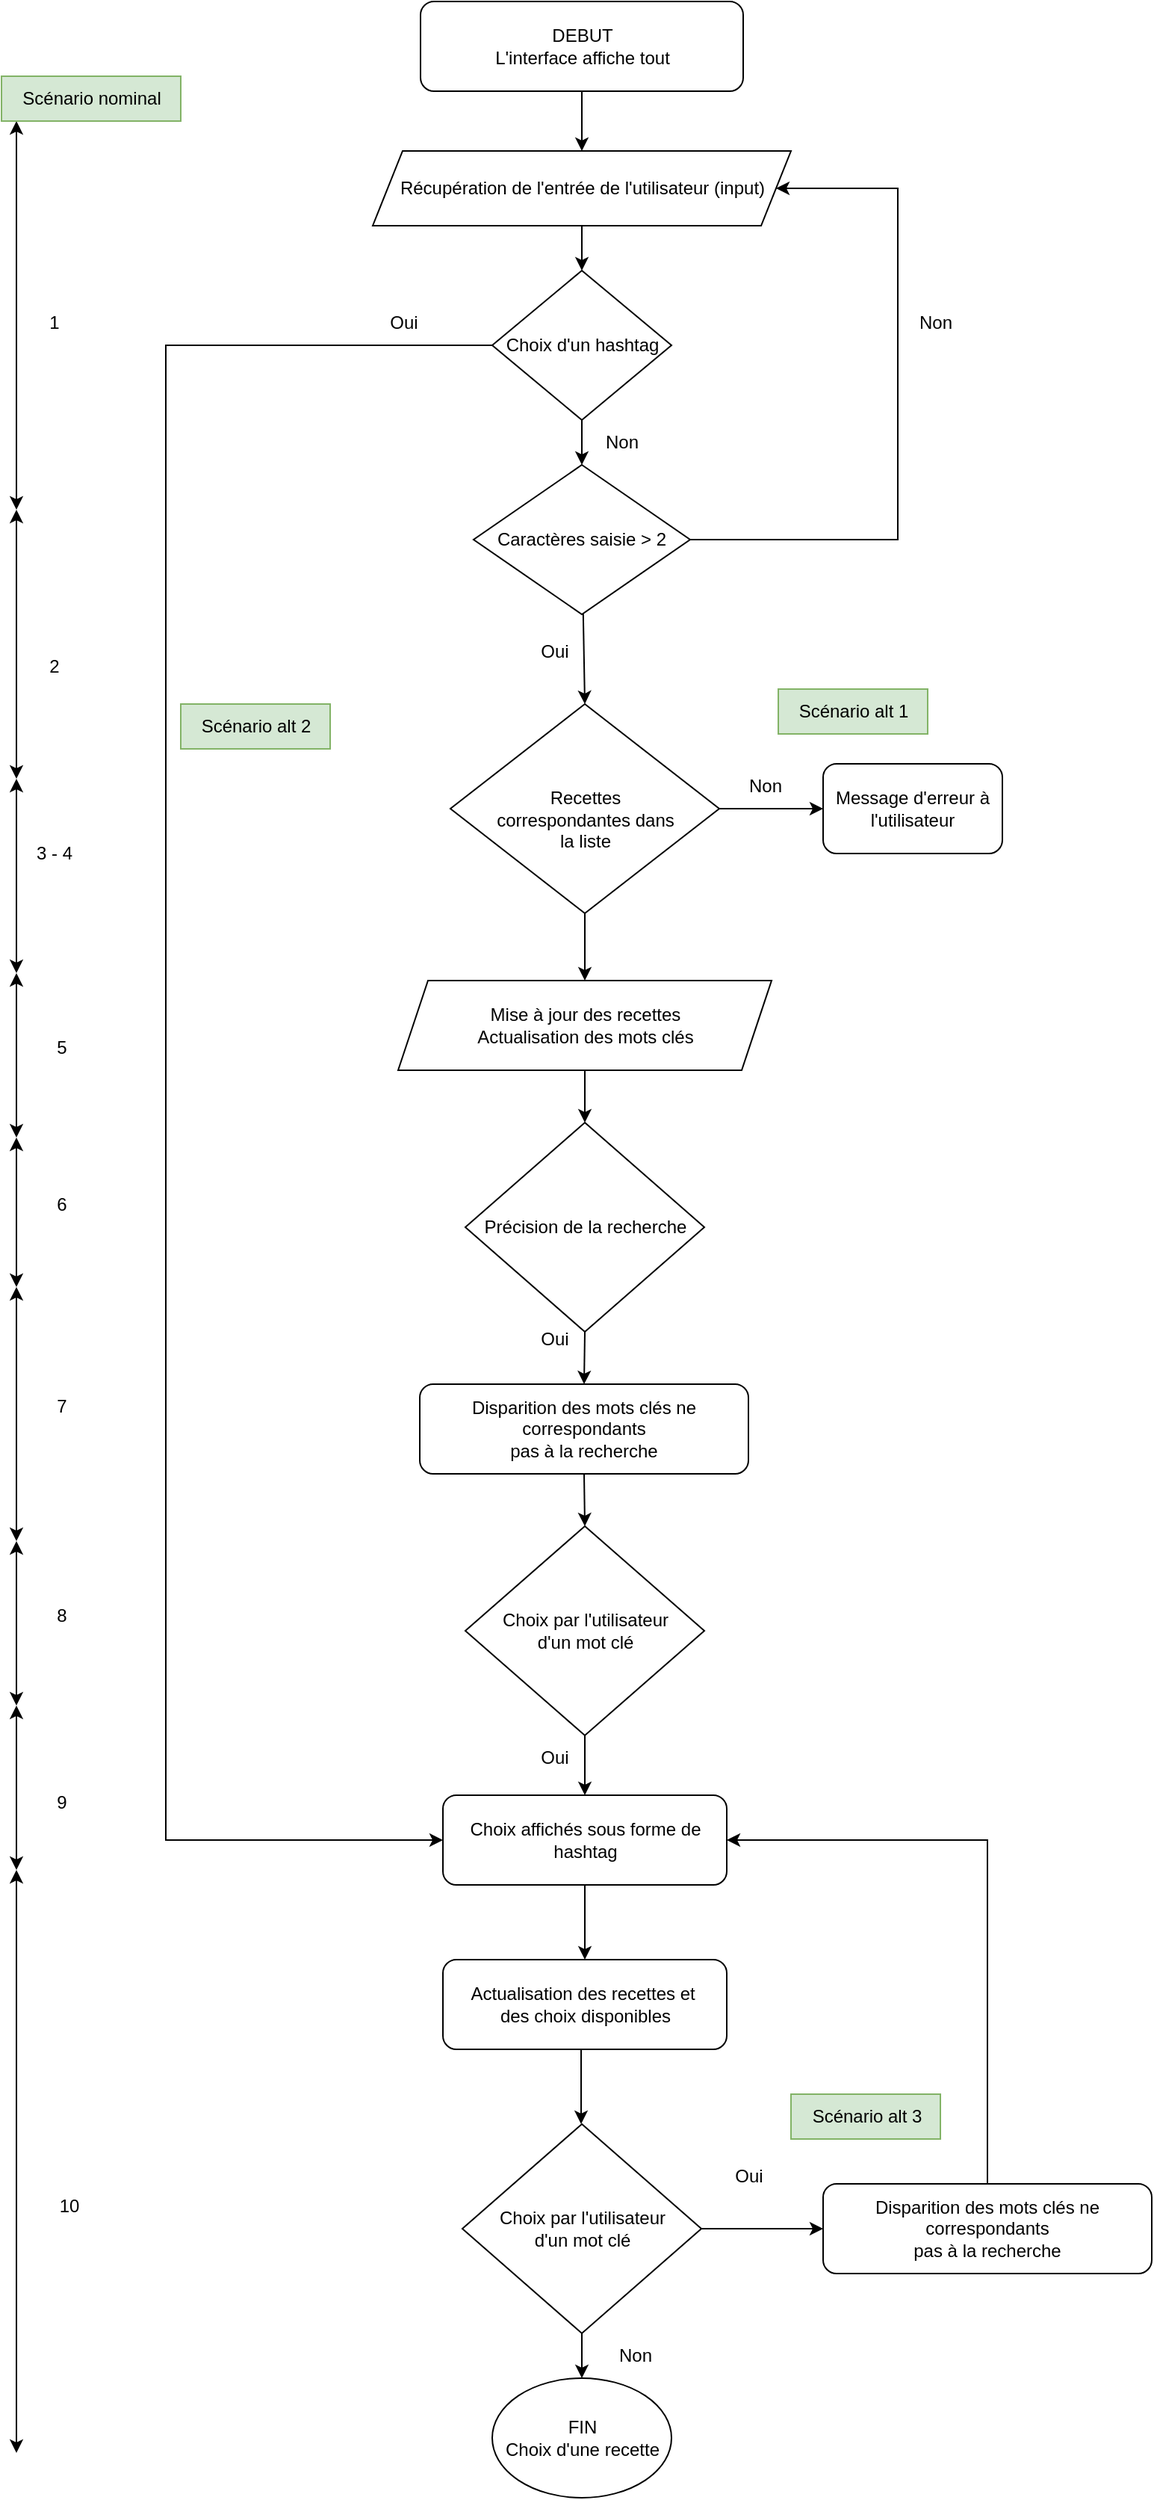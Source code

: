 <mxfile version="20.5.1" type="github">
  <diagram id="zSLrW9iclxR0P2SrXjDv" name="Page-1">
    <mxGraphModel dx="782" dy="432" grid="1" gridSize="10" guides="1" tooltips="1" connect="1" arrows="1" fold="1" page="1" pageScale="1" pageWidth="827" pageHeight="1169" background="none" math="0" shadow="0">
      <root>
        <mxCell id="0" />
        <mxCell id="1" parent="0" />
        <mxCell id="fAVFCxH8SQh7ahzYsibG-3" value="" style="endArrow=classic;html=1;rounded=0;exitX=0.5;exitY=1;exitDx=0;exitDy=0;entryX=0.5;entryY=0;entryDx=0;entryDy=0;" edge="1" parent="1" source="fAVFCxH8SQh7ahzYsibG-42" target="fAVFCxH8SQh7ahzYsibG-4">
          <mxGeometry width="50" height="50" relative="1" as="geometry">
            <mxPoint x="404.5" y="100" as="sourcePoint" />
            <mxPoint x="400" y="100" as="targetPoint" />
          </mxGeometry>
        </mxCell>
        <mxCell id="fAVFCxH8SQh7ahzYsibG-4" value="Récupération de l&#39;entrée de l&#39;utilisateur (input)" style="shape=parallelogram;perimeter=parallelogramPerimeter;whiteSpace=wrap;html=1;fixedSize=1;" vertex="1" parent="1">
          <mxGeometry x="258.5" y="100" width="280" height="50" as="geometry" />
        </mxCell>
        <mxCell id="fAVFCxH8SQh7ahzYsibG-8" value="Non" style="text;html=1;align=center;verticalAlign=middle;resizable=0;points=[];autosize=1;strokeColor=none;fillColor=none;rotation=0;" vertex="1" parent="1">
          <mxGeometry x="610" y="200" width="50" height="30" as="geometry" />
        </mxCell>
        <mxCell id="fAVFCxH8SQh7ahzYsibG-22" value="" style="endArrow=classic;html=1;rounded=0;entryX=0.5;entryY=0;entryDx=0;entryDy=0;startArrow=none;" edge="1" parent="1" source="fAVFCxH8SQh7ahzYsibG-6" target="fAVFCxH8SQh7ahzYsibG-23">
          <mxGeometry width="50" height="50" relative="1" as="geometry">
            <mxPoint x="404.5" y="400" as="sourcePoint" />
            <mxPoint x="404.5" y="450" as="targetPoint" />
          </mxGeometry>
        </mxCell>
        <mxCell id="fAVFCxH8SQh7ahzYsibG-23" value="&lt;br&gt;Recettes&lt;br&gt;correspondantes dans&lt;br&gt;la liste" style="rhombus;whiteSpace=wrap;html=1;" vertex="1" parent="1">
          <mxGeometry x="310.5" y="470" width="180" height="140" as="geometry" />
        </mxCell>
        <mxCell id="fAVFCxH8SQh7ahzYsibG-26" value="Non" style="text;html=1;align=center;verticalAlign=middle;resizable=0;points=[];autosize=1;strokeColor=none;fillColor=none;rotation=0;" vertex="1" parent="1">
          <mxGeometry x="495.5" y="510" width="50" height="30" as="geometry" />
        </mxCell>
        <mxCell id="fAVFCxH8SQh7ahzYsibG-42" value="DEBUT&lt;br&gt;L&#39;interface affiche tout" style="rounded=1;whiteSpace=wrap;html=1;" vertex="1" parent="1">
          <mxGeometry x="290.5" width="216" height="60" as="geometry" />
        </mxCell>
        <mxCell id="fAVFCxH8SQh7ahzYsibG-43" value="" style="endArrow=classic;html=1;rounded=0;exitX=1;exitY=0.5;exitDx=0;exitDy=0;entryX=0;entryY=0.5;entryDx=0;entryDy=0;" edge="1" parent="1" source="fAVFCxH8SQh7ahzYsibG-23" target="fAVFCxH8SQh7ahzYsibG-44">
          <mxGeometry width="50" height="50" relative="1" as="geometry">
            <mxPoint x="340" y="519.5" as="sourcePoint" />
            <mxPoint x="530" y="620" as="targetPoint" />
          </mxGeometry>
        </mxCell>
        <mxCell id="fAVFCxH8SQh7ahzYsibG-44" value="Message d&#39;erreur à l&#39;utilisateur" style="rounded=1;whiteSpace=wrap;html=1;" vertex="1" parent="1">
          <mxGeometry x="560" y="510" width="120" height="60" as="geometry" />
        </mxCell>
        <mxCell id="fAVFCxH8SQh7ahzYsibG-6" value="Caractères saisie &amp;gt; 2" style="rhombus;whiteSpace=wrap;html=1;" vertex="1" parent="1">
          <mxGeometry x="326" y="310" width="145" height="100" as="geometry" />
        </mxCell>
        <mxCell id="fAVFCxH8SQh7ahzYsibG-48" value="" style="endArrow=classic;html=1;rounded=0;exitX=1;exitY=0.5;exitDx=0;exitDy=0;entryX=1;entryY=0.5;entryDx=0;entryDy=0;" edge="1" parent="1" source="fAVFCxH8SQh7ahzYsibG-6" target="fAVFCxH8SQh7ahzYsibG-4">
          <mxGeometry width="50" height="50" relative="1" as="geometry">
            <mxPoint x="530" y="430" as="sourcePoint" />
            <mxPoint x="580" y="380" as="targetPoint" />
            <Array as="points">
              <mxPoint x="610" y="360" />
              <mxPoint x="610" y="125" />
            </Array>
          </mxGeometry>
        </mxCell>
        <mxCell id="fAVFCxH8SQh7ahzYsibG-49" value="Oui" style="text;html=1;align=center;verticalAlign=middle;resizable=0;points=[];autosize=1;strokeColor=none;fillColor=none;rotation=0;" vertex="1" parent="1">
          <mxGeometry x="360" y="420" width="40" height="30" as="geometry" />
        </mxCell>
        <mxCell id="fAVFCxH8SQh7ahzYsibG-52" value="Précision de la recherche" style="rhombus;whiteSpace=wrap;html=1;" vertex="1" parent="1">
          <mxGeometry x="320.5" y="750" width="160" height="140" as="geometry" />
        </mxCell>
        <mxCell id="fAVFCxH8SQh7ahzYsibG-53" value="" style="endArrow=classic;startArrow=classic;html=1;rounded=0;" edge="1" parent="1">
          <mxGeometry width="50" height="50" relative="1" as="geometry">
            <mxPoint x="20" y="340" as="sourcePoint" />
            <mxPoint x="20" y="80" as="targetPoint" />
          </mxGeometry>
        </mxCell>
        <mxCell id="fAVFCxH8SQh7ahzYsibG-54" value="Scénario nominal" style="text;html=1;align=center;verticalAlign=middle;resizable=0;points=[];autosize=1;strokeColor=#82b366;fillColor=#d5e8d4;" vertex="1" parent="1">
          <mxGeometry x="10" y="50" width="120" height="30" as="geometry" />
        </mxCell>
        <mxCell id="fAVFCxH8SQh7ahzYsibG-55" value="1" style="text;html=1;align=center;verticalAlign=middle;resizable=0;points=[];autosize=1;strokeColor=none;fillColor=none;" vertex="1" parent="1">
          <mxGeometry x="30" y="200" width="30" height="30" as="geometry" />
        </mxCell>
        <mxCell id="fAVFCxH8SQh7ahzYsibG-56" value="" style="endArrow=classic;startArrow=classic;html=1;rounded=0;" edge="1" parent="1">
          <mxGeometry width="50" height="50" relative="1" as="geometry">
            <mxPoint x="20" y="520" as="sourcePoint" />
            <mxPoint x="20" y="340" as="targetPoint" />
          </mxGeometry>
        </mxCell>
        <mxCell id="fAVFCxH8SQh7ahzYsibG-57" value="2" style="text;html=1;align=center;verticalAlign=middle;resizable=0;points=[];autosize=1;strokeColor=none;fillColor=none;" vertex="1" parent="1">
          <mxGeometry x="30" y="430" width="30" height="30" as="geometry" />
        </mxCell>
        <mxCell id="fAVFCxH8SQh7ahzYsibG-58" value="" style="endArrow=classic;startArrow=classic;html=1;rounded=0;" edge="1" parent="1">
          <mxGeometry width="50" height="50" relative="1" as="geometry">
            <mxPoint x="20" y="650" as="sourcePoint" />
            <mxPoint x="20" y="520" as="targetPoint" />
          </mxGeometry>
        </mxCell>
        <mxCell id="fAVFCxH8SQh7ahzYsibG-59" value="3 - 4" style="text;html=1;align=center;verticalAlign=middle;resizable=0;points=[];autosize=1;strokeColor=none;fillColor=none;" vertex="1" parent="1">
          <mxGeometry x="20" y="555" width="50" height="30" as="geometry" />
        </mxCell>
        <mxCell id="fAVFCxH8SQh7ahzYsibG-61" value="" style="endArrow=classic;startArrow=classic;html=1;rounded=0;" edge="1" parent="1">
          <mxGeometry width="50" height="50" relative="1" as="geometry">
            <mxPoint x="20" y="760" as="sourcePoint" />
            <mxPoint x="20" y="650" as="targetPoint" />
          </mxGeometry>
        </mxCell>
        <mxCell id="fAVFCxH8SQh7ahzYsibG-62" value="5" style="text;html=1;align=center;verticalAlign=middle;resizable=0;points=[];autosize=1;strokeColor=none;fillColor=none;" vertex="1" parent="1">
          <mxGeometry x="35" y="685" width="30" height="30" as="geometry" />
        </mxCell>
        <mxCell id="fAVFCxH8SQh7ahzYsibG-64" value="" style="endArrow=classic;html=1;rounded=0;entryX=0.5;entryY=0;entryDx=0;entryDy=0;exitX=0.5;exitY=1;exitDx=0;exitDy=0;" edge="1" parent="1" source="fAVFCxH8SQh7ahzYsibG-52" target="fAVFCxH8SQh7ahzYsibG-69">
          <mxGeometry width="50" height="50" relative="1" as="geometry">
            <mxPoint x="552.5" y="800" as="sourcePoint" />
            <mxPoint x="398.5" y="790" as="targetPoint" />
          </mxGeometry>
        </mxCell>
        <mxCell id="fAVFCxH8SQh7ahzYsibG-69" value="Disparition des mots clés ne correspondants&lt;br&gt;pas à la recherche" style="rounded=1;whiteSpace=wrap;html=1;" vertex="1" parent="1">
          <mxGeometry x="290" y="925" width="220" height="60" as="geometry" />
        </mxCell>
        <mxCell id="fAVFCxH8SQh7ahzYsibG-70" value="Oui" style="text;html=1;align=center;verticalAlign=middle;resizable=0;points=[];autosize=1;strokeColor=none;fillColor=none;rotation=0;" vertex="1" parent="1">
          <mxGeometry x="360" y="880" width="40" height="30" as="geometry" />
        </mxCell>
        <mxCell id="fAVFCxH8SQh7ahzYsibG-71" value="" style="endArrow=classic;startArrow=classic;html=1;rounded=0;" edge="1" parent="1">
          <mxGeometry width="50" height="50" relative="1" as="geometry">
            <mxPoint x="20" y="860" as="sourcePoint" />
            <mxPoint x="20" y="760" as="targetPoint" />
          </mxGeometry>
        </mxCell>
        <mxCell id="fAVFCxH8SQh7ahzYsibG-72" value="6" style="text;html=1;align=center;verticalAlign=middle;resizable=0;points=[];autosize=1;strokeColor=none;fillColor=none;" vertex="1" parent="1">
          <mxGeometry x="35" y="790" width="30" height="30" as="geometry" />
        </mxCell>
        <mxCell id="fAVFCxH8SQh7ahzYsibG-73" value="Choix par l&#39;utilisateur&lt;br&gt;d&#39;un mot clé" style="rhombus;whiteSpace=wrap;html=1;" vertex="1" parent="1">
          <mxGeometry x="320.5" y="1020" width="160" height="140" as="geometry" />
        </mxCell>
        <mxCell id="fAVFCxH8SQh7ahzYsibG-74" value="" style="endArrow=classic;html=1;rounded=0;entryX=0.5;entryY=0;entryDx=0;entryDy=0;exitX=0.5;exitY=1;exitDx=0;exitDy=0;" edge="1" parent="1" source="fAVFCxH8SQh7ahzYsibG-69" target="fAVFCxH8SQh7ahzYsibG-73">
          <mxGeometry width="50" height="50" relative="1" as="geometry">
            <mxPoint x="408.5" y="770" as="sourcePoint" />
            <mxPoint x="408.5" y="800" as="targetPoint" />
          </mxGeometry>
        </mxCell>
        <mxCell id="fAVFCxH8SQh7ahzYsibG-76" value="" style="endArrow=classic;startArrow=classic;html=1;rounded=0;" edge="1" parent="1">
          <mxGeometry width="50" height="50" relative="1" as="geometry">
            <mxPoint x="20" y="1030" as="sourcePoint" />
            <mxPoint x="20" y="860" as="targetPoint" />
          </mxGeometry>
        </mxCell>
        <mxCell id="fAVFCxH8SQh7ahzYsibG-77" value="7" style="text;html=1;align=center;verticalAlign=middle;resizable=0;points=[];autosize=1;strokeColor=none;fillColor=none;" vertex="1" parent="1">
          <mxGeometry x="35" y="925" width="30" height="30" as="geometry" />
        </mxCell>
        <mxCell id="fAVFCxH8SQh7ahzYsibG-78" value="Choix affichés sous forme de hashtag" style="rounded=1;whiteSpace=wrap;html=1;" vertex="1" parent="1">
          <mxGeometry x="305.5" y="1200" width="190" height="60" as="geometry" />
        </mxCell>
        <mxCell id="fAVFCxH8SQh7ahzYsibG-79" value="" style="endArrow=classic;html=1;rounded=0;entryX=0.5;entryY=0;entryDx=0;entryDy=0;exitX=0.5;exitY=1;exitDx=0;exitDy=0;" edge="1" parent="1" source="fAVFCxH8SQh7ahzYsibG-73" target="fAVFCxH8SQh7ahzYsibG-78">
          <mxGeometry width="50" height="50" relative="1" as="geometry">
            <mxPoint x="406.5" y="860" as="sourcePoint" />
            <mxPoint x="406.5" y="900" as="targetPoint" />
          </mxGeometry>
        </mxCell>
        <mxCell id="fAVFCxH8SQh7ahzYsibG-80" value="" style="endArrow=classic;startArrow=classic;html=1;rounded=0;" edge="1" parent="1">
          <mxGeometry width="50" height="50" relative="1" as="geometry">
            <mxPoint x="20" y="1140" as="sourcePoint" />
            <mxPoint x="20" y="1030" as="targetPoint" />
          </mxGeometry>
        </mxCell>
        <mxCell id="fAVFCxH8SQh7ahzYsibG-81" value="8" style="text;html=1;align=center;verticalAlign=middle;resizable=0;points=[];autosize=1;strokeColor=none;fillColor=none;" vertex="1" parent="1">
          <mxGeometry x="35" y="1065" width="30" height="30" as="geometry" />
        </mxCell>
        <mxCell id="fAVFCxH8SQh7ahzYsibG-82" value="Oui" style="text;html=1;align=center;verticalAlign=middle;resizable=0;points=[];autosize=1;strokeColor=none;fillColor=none;rotation=0;" vertex="1" parent="1">
          <mxGeometry x="360" y="1160" width="40" height="30" as="geometry" />
        </mxCell>
        <mxCell id="fAVFCxH8SQh7ahzYsibG-83" value="" style="endArrow=classic;startArrow=classic;html=1;rounded=0;" edge="1" parent="1">
          <mxGeometry width="50" height="50" relative="1" as="geometry">
            <mxPoint x="20" y="1250" as="sourcePoint" />
            <mxPoint x="20" y="1140" as="targetPoint" />
          </mxGeometry>
        </mxCell>
        <mxCell id="fAVFCxH8SQh7ahzYsibG-84" value="9" style="text;html=1;align=center;verticalAlign=middle;resizable=0;points=[];autosize=1;strokeColor=none;fillColor=none;" vertex="1" parent="1">
          <mxGeometry x="35" y="1190" width="30" height="30" as="geometry" />
        </mxCell>
        <mxCell id="fAVFCxH8SQh7ahzYsibG-85" value="Actualisation des recettes et&amp;nbsp;&lt;br&gt;des choix disponibles" style="rounded=1;whiteSpace=wrap;html=1;" vertex="1" parent="1">
          <mxGeometry x="305.5" y="1310" width="190" height="60" as="geometry" />
        </mxCell>
        <mxCell id="fAVFCxH8SQh7ahzYsibG-86" value="" style="endArrow=classic;html=1;rounded=0;entryX=0.5;entryY=0;entryDx=0;entryDy=0;exitX=0.5;exitY=1;exitDx=0;exitDy=0;" edge="1" parent="1" source="fAVFCxH8SQh7ahzYsibG-78" target="fAVFCxH8SQh7ahzYsibG-85">
          <mxGeometry width="50" height="50" relative="1" as="geometry">
            <mxPoint x="406.5" y="1040" as="sourcePoint" />
            <mxPoint x="406.5" y="1070" as="targetPoint" />
          </mxGeometry>
        </mxCell>
        <mxCell id="fAVFCxH8SQh7ahzYsibG-87" value="" style="endArrow=classic;startArrow=classic;html=1;rounded=0;" edge="1" parent="1">
          <mxGeometry width="50" height="50" relative="1" as="geometry">
            <mxPoint x="20" y="1640" as="sourcePoint" />
            <mxPoint x="20" y="1250" as="targetPoint" />
          </mxGeometry>
        </mxCell>
        <mxCell id="fAVFCxH8SQh7ahzYsibG-88" value="10" style="text;html=1;align=center;verticalAlign=middle;resizable=0;points=[];autosize=1;strokeColor=none;fillColor=none;" vertex="1" parent="1">
          <mxGeometry x="35" y="1460" width="40" height="30" as="geometry" />
        </mxCell>
        <mxCell id="fAVFCxH8SQh7ahzYsibG-89" value="FIN&lt;br&gt;Choix d&#39;une recette" style="ellipse;whiteSpace=wrap;html=1;" vertex="1" parent="1">
          <mxGeometry x="338.5" y="1590" width="120" height="80" as="geometry" />
        </mxCell>
        <mxCell id="fAVFCxH8SQh7ahzYsibG-93" value="Mise à jour des recettes&lt;br&gt;Actualisation des mots clés" style="shape=parallelogram;perimeter=parallelogramPerimeter;whiteSpace=wrap;html=1;fixedSize=1;" vertex="1" parent="1">
          <mxGeometry x="275.5" y="655" width="250" height="60" as="geometry" />
        </mxCell>
        <mxCell id="fAVFCxH8SQh7ahzYsibG-95" value="" style="endArrow=classic;html=1;rounded=0;entryX=0.5;entryY=0;entryDx=0;entryDy=0;exitX=0.5;exitY=1;exitDx=0;exitDy=0;" edge="1" parent="1" source="fAVFCxH8SQh7ahzYsibG-23" target="fAVFCxH8SQh7ahzYsibG-93">
          <mxGeometry width="50" height="50" relative="1" as="geometry">
            <mxPoint x="420" y="620" as="sourcePoint" />
            <mxPoint x="340" y="470" as="targetPoint" />
          </mxGeometry>
        </mxCell>
        <mxCell id="fAVFCxH8SQh7ahzYsibG-96" value="Choix d&#39;un hashtag" style="rhombus;whiteSpace=wrap;html=1;" vertex="1" parent="1">
          <mxGeometry x="338.5" y="180" width="120" height="100" as="geometry" />
        </mxCell>
        <mxCell id="fAVFCxH8SQh7ahzYsibG-97" value="" style="endArrow=classic;html=1;rounded=0;exitX=0.5;exitY=1;exitDx=0;exitDy=0;entryX=0.5;entryY=0;entryDx=0;entryDy=0;" edge="1" parent="1" source="fAVFCxH8SQh7ahzYsibG-4" target="fAVFCxH8SQh7ahzYsibG-96">
          <mxGeometry width="50" height="50" relative="1" as="geometry">
            <mxPoint x="350" y="160" as="sourcePoint" />
            <mxPoint x="350" y="200" as="targetPoint" />
          </mxGeometry>
        </mxCell>
        <mxCell id="fAVFCxH8SQh7ahzYsibG-98" value="" style="endArrow=classic;html=1;rounded=0;exitX=0.5;exitY=1;exitDx=0;exitDy=0;entryX=0.5;entryY=0;entryDx=0;entryDy=0;" edge="1" parent="1" source="fAVFCxH8SQh7ahzYsibG-96" target="fAVFCxH8SQh7ahzYsibG-6">
          <mxGeometry width="50" height="50" relative="1" as="geometry">
            <mxPoint x="418.5" y="80" as="sourcePoint" />
            <mxPoint x="418.5" y="120" as="targetPoint" />
          </mxGeometry>
        </mxCell>
        <mxCell id="fAVFCxH8SQh7ahzYsibG-99" value="Oui" style="text;html=1;align=center;verticalAlign=middle;resizable=0;points=[];autosize=1;strokeColor=none;fillColor=none;rotation=0;" vertex="1" parent="1">
          <mxGeometry x="258.5" y="200" width="40" height="30" as="geometry" />
        </mxCell>
        <mxCell id="fAVFCxH8SQh7ahzYsibG-101" value="Non" style="text;html=1;align=center;verticalAlign=middle;resizable=0;points=[];autosize=1;strokeColor=none;fillColor=none;rotation=0;" vertex="1" parent="1">
          <mxGeometry x="400" y="280" width="50" height="30" as="geometry" />
        </mxCell>
        <mxCell id="fAVFCxH8SQh7ahzYsibG-102" value="Scénario alt 1" style="text;html=1;align=center;verticalAlign=middle;resizable=0;points=[];autosize=1;strokeColor=#82b366;fillColor=#d5e8d4;" vertex="1" parent="1">
          <mxGeometry x="530" y="460" width="100" height="30" as="geometry" />
        </mxCell>
        <mxCell id="fAVFCxH8SQh7ahzYsibG-104" value="" style="endArrow=classic;html=1;rounded=0;exitX=0;exitY=0.5;exitDx=0;exitDy=0;entryX=0;entryY=0.5;entryDx=0;entryDy=0;" edge="1" parent="1" source="fAVFCxH8SQh7ahzYsibG-96" target="fAVFCxH8SQh7ahzYsibG-78">
          <mxGeometry width="50" height="50" relative="1" as="geometry">
            <mxPoint x="290" y="220" as="sourcePoint" />
            <mxPoint x="340" y="170" as="targetPoint" />
            <Array as="points">
              <mxPoint x="120" y="230" />
              <mxPoint x="120" y="1230" />
            </Array>
          </mxGeometry>
        </mxCell>
        <mxCell id="fAVFCxH8SQh7ahzYsibG-105" value="" style="endArrow=classic;html=1;rounded=0;entryX=0.5;entryY=0;entryDx=0;entryDy=0;exitX=0.5;exitY=1;exitDx=0;exitDy=0;" edge="1" parent="1" source="fAVFCxH8SQh7ahzYsibG-93" target="fAVFCxH8SQh7ahzYsibG-52">
          <mxGeometry width="50" height="50" relative="1" as="geometry">
            <mxPoint x="410.5" y="620" as="sourcePoint" />
            <mxPoint x="410.5" y="665" as="targetPoint" />
          </mxGeometry>
        </mxCell>
        <mxCell id="fAVFCxH8SQh7ahzYsibG-106" value="Scénario alt 2" style="text;html=1;align=center;verticalAlign=middle;resizable=0;points=[];autosize=1;strokeColor=#82b366;fillColor=#d5e8d4;" vertex="1" parent="1">
          <mxGeometry x="130" y="470" width="100" height="30" as="geometry" />
        </mxCell>
        <mxCell id="fAVFCxH8SQh7ahzYsibG-108" value="Choix par l&#39;utilisateur&lt;br&gt;d&#39;un mot clé" style="rhombus;whiteSpace=wrap;html=1;" vertex="1" parent="1">
          <mxGeometry x="318.5" y="1420" width="160" height="140" as="geometry" />
        </mxCell>
        <mxCell id="fAVFCxH8SQh7ahzYsibG-109" value="" style="endArrow=classic;html=1;rounded=0;entryX=0.5;entryY=0;entryDx=0;entryDy=0;exitX=0.5;exitY=1;exitDx=0;exitDy=0;" edge="1" parent="1">
          <mxGeometry width="50" height="50" relative="1" as="geometry">
            <mxPoint x="398" y="1370" as="sourcePoint" />
            <mxPoint x="398" y="1420" as="targetPoint" />
          </mxGeometry>
        </mxCell>
        <mxCell id="fAVFCxH8SQh7ahzYsibG-110" value="" style="endArrow=classic;html=1;rounded=0;entryX=0.5;entryY=0;entryDx=0;entryDy=0;exitX=0.5;exitY=1;exitDx=0;exitDy=0;" edge="1" parent="1" source="fAVFCxH8SQh7ahzYsibG-108" target="fAVFCxH8SQh7ahzYsibG-89">
          <mxGeometry width="50" height="50" relative="1" as="geometry">
            <mxPoint x="450" y="1550" as="sourcePoint" />
            <mxPoint x="450" y="1600" as="targetPoint" />
          </mxGeometry>
        </mxCell>
        <mxCell id="fAVFCxH8SQh7ahzYsibG-111" value="Oui" style="text;html=1;align=center;verticalAlign=middle;resizable=0;points=[];autosize=1;strokeColor=none;fillColor=none;rotation=0;" vertex="1" parent="1">
          <mxGeometry x="490" y="1440" width="40" height="30" as="geometry" />
        </mxCell>
        <mxCell id="fAVFCxH8SQh7ahzYsibG-112" value="Non" style="text;html=1;align=center;verticalAlign=middle;resizable=0;points=[];autosize=1;strokeColor=none;fillColor=none;rotation=0;" vertex="1" parent="1">
          <mxGeometry x="408.5" y="1560" width="50" height="30" as="geometry" />
        </mxCell>
        <mxCell id="fAVFCxH8SQh7ahzYsibG-115" value="Disparition des mots clés ne correspondants&lt;br&gt;pas à la recherche" style="rounded=1;whiteSpace=wrap;html=1;" vertex="1" parent="1">
          <mxGeometry x="560" y="1460" width="220" height="60" as="geometry" />
        </mxCell>
        <mxCell id="fAVFCxH8SQh7ahzYsibG-116" value="" style="endArrow=classic;html=1;rounded=0;exitX=0.5;exitY=0;exitDx=0;exitDy=0;entryX=1;entryY=0.5;entryDx=0;entryDy=0;" edge="1" parent="1" source="fAVFCxH8SQh7ahzYsibG-115" target="fAVFCxH8SQh7ahzYsibG-78">
          <mxGeometry width="50" height="50" relative="1" as="geometry">
            <mxPoint x="530" y="1390" as="sourcePoint" />
            <mxPoint x="580" y="1340" as="targetPoint" />
            <Array as="points">
              <mxPoint x="670" y="1230" />
            </Array>
          </mxGeometry>
        </mxCell>
        <mxCell id="fAVFCxH8SQh7ahzYsibG-117" value="" style="endArrow=classic;html=1;rounded=0;exitX=1;exitY=0.5;exitDx=0;exitDy=0;entryX=0;entryY=0.5;entryDx=0;entryDy=0;" edge="1" parent="1" source="fAVFCxH8SQh7ahzYsibG-108" target="fAVFCxH8SQh7ahzYsibG-115">
          <mxGeometry width="50" height="50" relative="1" as="geometry">
            <mxPoint x="530" y="1390" as="sourcePoint" />
            <mxPoint x="580" y="1340" as="targetPoint" />
          </mxGeometry>
        </mxCell>
        <mxCell id="fAVFCxH8SQh7ahzYsibG-118" value="Scénario alt 3" style="text;html=1;align=center;verticalAlign=middle;resizable=0;points=[];autosize=1;strokeColor=#82b366;fillColor=#d5e8d4;" vertex="1" parent="1">
          <mxGeometry x="538.5" y="1400" width="100" height="30" as="geometry" />
        </mxCell>
      </root>
    </mxGraphModel>
  </diagram>
</mxfile>
